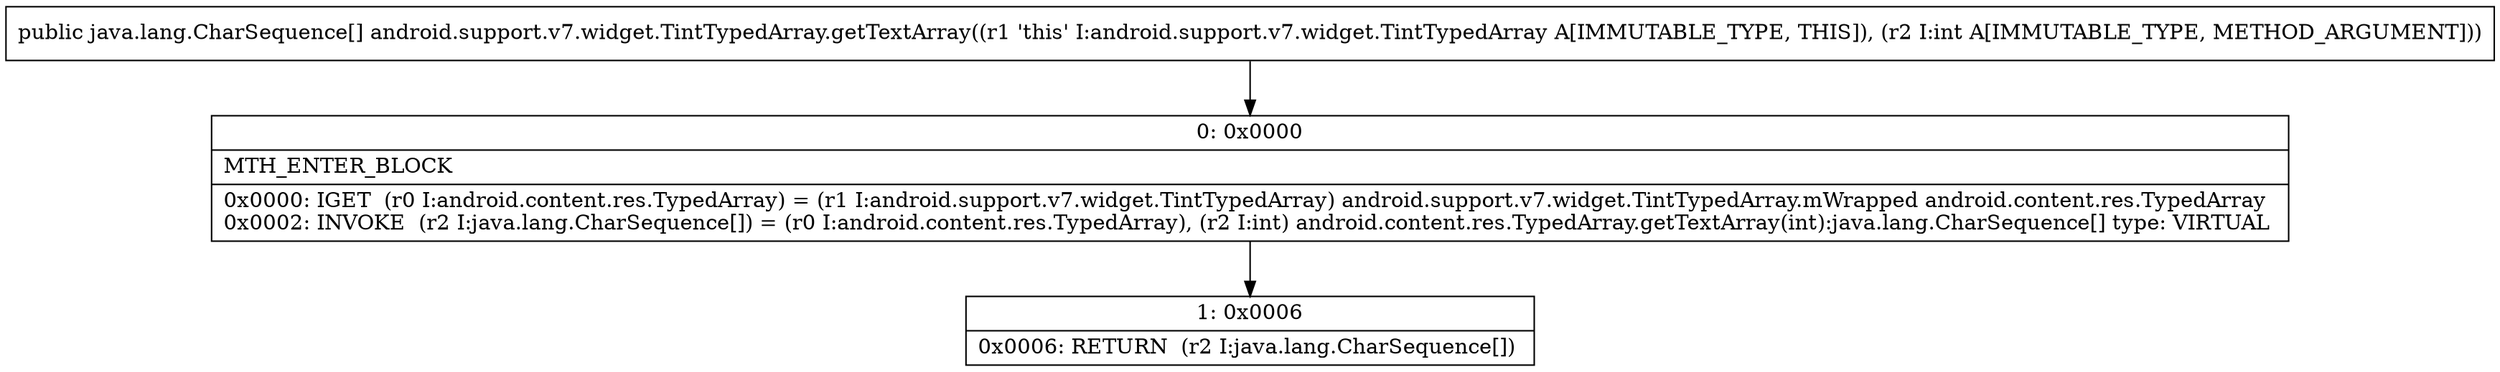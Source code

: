 digraph "CFG forandroid.support.v7.widget.TintTypedArray.getTextArray(I)[Ljava\/lang\/CharSequence;" {
Node_0 [shape=record,label="{0\:\ 0x0000|MTH_ENTER_BLOCK\l|0x0000: IGET  (r0 I:android.content.res.TypedArray) = (r1 I:android.support.v7.widget.TintTypedArray) android.support.v7.widget.TintTypedArray.mWrapped android.content.res.TypedArray \l0x0002: INVOKE  (r2 I:java.lang.CharSequence[]) = (r0 I:android.content.res.TypedArray), (r2 I:int) android.content.res.TypedArray.getTextArray(int):java.lang.CharSequence[] type: VIRTUAL \l}"];
Node_1 [shape=record,label="{1\:\ 0x0006|0x0006: RETURN  (r2 I:java.lang.CharSequence[]) \l}"];
MethodNode[shape=record,label="{public java.lang.CharSequence[] android.support.v7.widget.TintTypedArray.getTextArray((r1 'this' I:android.support.v7.widget.TintTypedArray A[IMMUTABLE_TYPE, THIS]), (r2 I:int A[IMMUTABLE_TYPE, METHOD_ARGUMENT])) }"];
MethodNode -> Node_0;
Node_0 -> Node_1;
}

